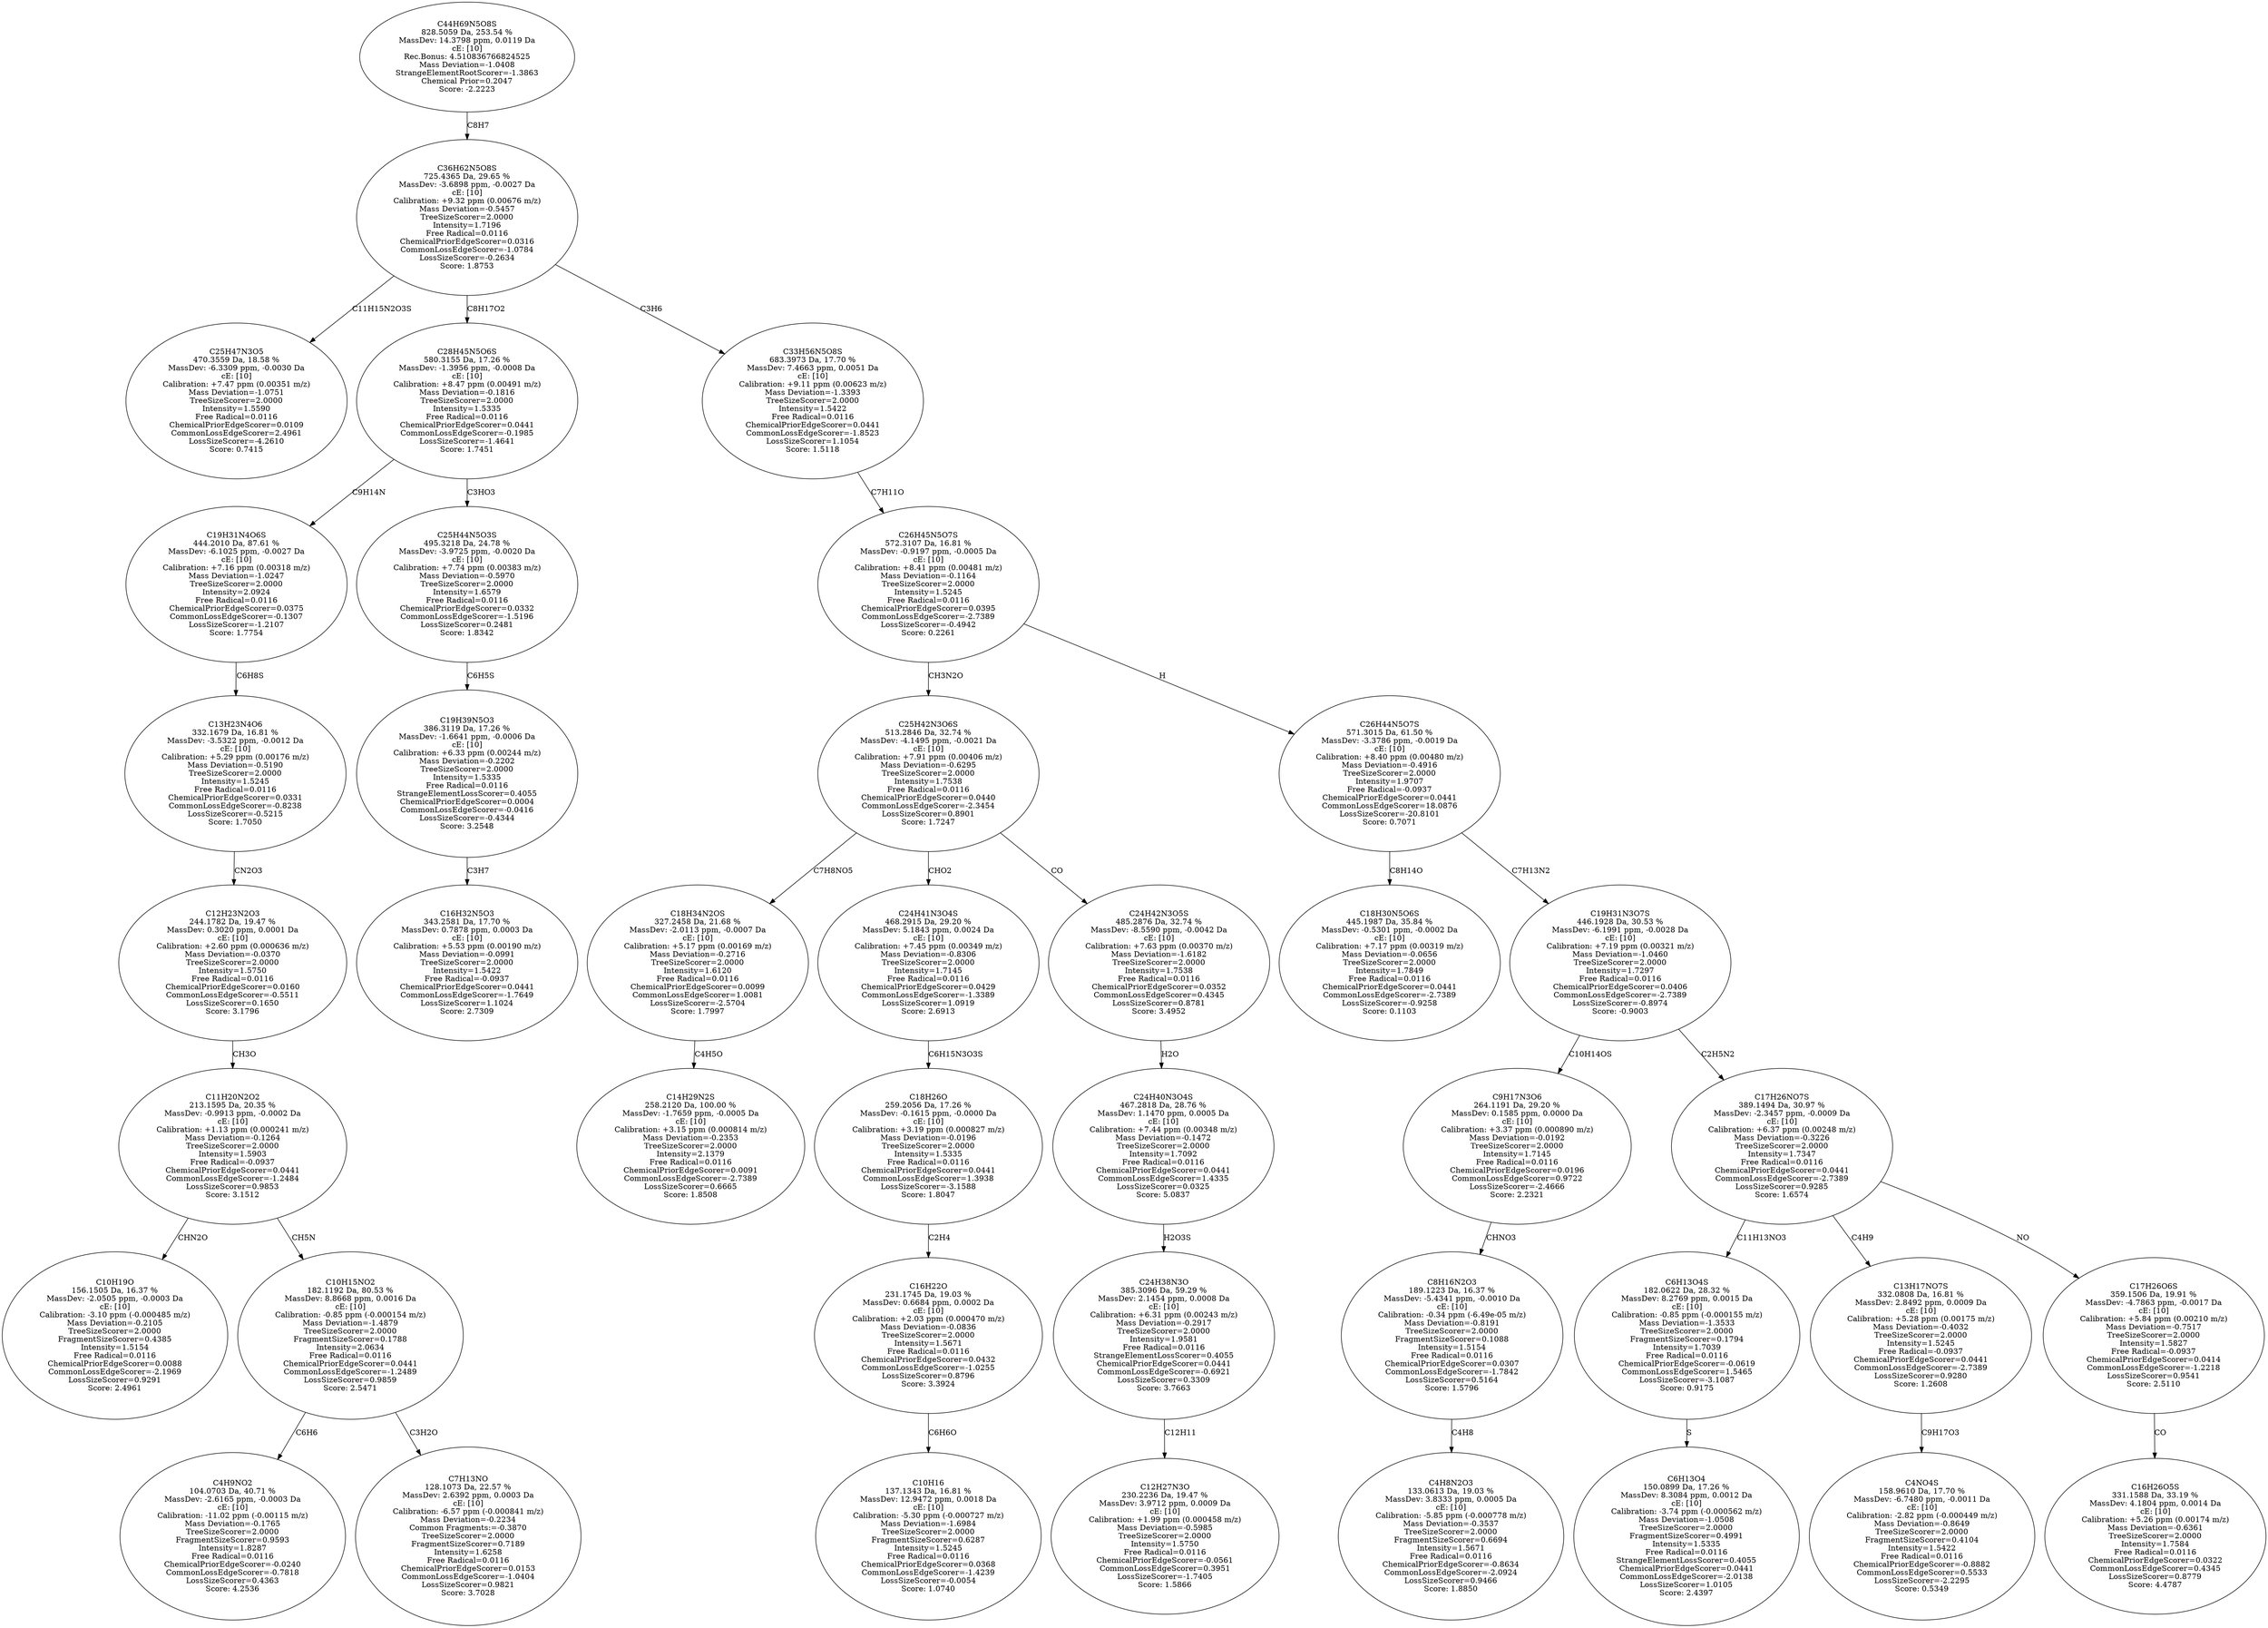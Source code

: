 strict digraph {
v1 [label="C25H47N3O5\n470.3559 Da, 18.58 %\nMassDev: -6.3309 ppm, -0.0030 Da\ncE: [10]\nCalibration: +7.47 ppm (0.00351 m/z)\nMass Deviation=-1.0751\nTreeSizeScorer=2.0000\nIntensity=1.5590\nFree Radical=0.0116\nChemicalPriorEdgeScorer=0.0109\nCommonLossEdgeScorer=2.4961\nLossSizeScorer=-4.2610\nScore: 0.7415"];
v2 [label="C10H19O\n156.1505 Da, 16.37 %\nMassDev: -2.0505 ppm, -0.0003 Da\ncE: [10]\nCalibration: -3.10 ppm (-0.000485 m/z)\nMass Deviation=-0.2105\nTreeSizeScorer=2.0000\nFragmentSizeScorer=0.4385\nIntensity=1.5154\nFree Radical=0.0116\nChemicalPriorEdgeScorer=0.0088\nCommonLossEdgeScorer=-2.1969\nLossSizeScorer=0.9291\nScore: 2.4961"];
v3 [label="C4H9NO2\n104.0703 Da, 40.71 %\nMassDev: -2.6165 ppm, -0.0003 Da\ncE: [10]\nCalibration: -11.02 ppm (-0.00115 m/z)\nMass Deviation=-0.1765\nTreeSizeScorer=2.0000\nFragmentSizeScorer=0.9593\nIntensity=1.8287\nFree Radical=0.0116\nChemicalPriorEdgeScorer=-0.0240\nCommonLossEdgeScorer=-0.7818\nLossSizeScorer=0.4363\nScore: 4.2536"];
v4 [label="C7H13NO\n128.1073 Da, 22.57 %\nMassDev: 2.6392 ppm, 0.0003 Da\ncE: [10]\nCalibration: -6.57 ppm (-0.000841 m/z)\nMass Deviation=-0.2234\nCommon Fragments:=-0.3870\nTreeSizeScorer=2.0000\nFragmentSizeScorer=0.7189\nIntensity=1.6258\nFree Radical=0.0116\nChemicalPriorEdgeScorer=0.0153\nCommonLossEdgeScorer=-1.0404\nLossSizeScorer=0.9821\nScore: 3.7028"];
v5 [label="C10H15NO2\n182.1192 Da, 80.53 %\nMassDev: 8.8668 ppm, 0.0016 Da\ncE: [10]\nCalibration: -0.85 ppm (-0.000154 m/z)\nMass Deviation=-1.4879\nTreeSizeScorer=2.0000\nFragmentSizeScorer=0.1788\nIntensity=2.0634\nFree Radical=0.0116\nChemicalPriorEdgeScorer=0.0441\nCommonLossEdgeScorer=-1.2489\nLossSizeScorer=0.9859\nScore: 2.5471"];
v6 [label="C11H20N2O2\n213.1595 Da, 20.35 %\nMassDev: -0.9913 ppm, -0.0002 Da\ncE: [10]\nCalibration: +1.13 ppm (0.000241 m/z)\nMass Deviation=-0.1264\nTreeSizeScorer=2.0000\nIntensity=1.5903\nFree Radical=-0.0937\nChemicalPriorEdgeScorer=0.0441\nCommonLossEdgeScorer=-1.2484\nLossSizeScorer=0.9853\nScore: 3.1512"];
v7 [label="C12H23N2O3\n244.1782 Da, 19.47 %\nMassDev: 0.3020 ppm, 0.0001 Da\ncE: [10]\nCalibration: +2.60 ppm (0.000636 m/z)\nMass Deviation=-0.0370\nTreeSizeScorer=2.0000\nIntensity=1.5750\nFree Radical=0.0116\nChemicalPriorEdgeScorer=0.0160\nCommonLossEdgeScorer=-0.5511\nLossSizeScorer=0.1650\nScore: 3.1796"];
v8 [label="C13H23N4O6\n332.1679 Da, 16.81 %\nMassDev: -3.5322 ppm, -0.0012 Da\ncE: [10]\nCalibration: +5.29 ppm (0.00176 m/z)\nMass Deviation=-0.5190\nTreeSizeScorer=2.0000\nIntensity=1.5245\nFree Radical=0.0116\nChemicalPriorEdgeScorer=0.0331\nCommonLossEdgeScorer=-0.8238\nLossSizeScorer=-0.5215\nScore: 1.7050"];
v9 [label="C19H31N4O6S\n444.2010 Da, 87.61 %\nMassDev: -6.1025 ppm, -0.0027 Da\ncE: [10]\nCalibration: +7.16 ppm (0.00318 m/z)\nMass Deviation=-1.0247\nTreeSizeScorer=2.0000\nIntensity=2.0924\nFree Radical=0.0116\nChemicalPriorEdgeScorer=0.0375\nCommonLossEdgeScorer=-0.1307\nLossSizeScorer=-1.2107\nScore: 1.7754"];
v10 [label="C16H32N5O3\n343.2581 Da, 17.70 %\nMassDev: 0.7878 ppm, 0.0003 Da\ncE: [10]\nCalibration: +5.53 ppm (0.00190 m/z)\nMass Deviation=-0.0991\nTreeSizeScorer=2.0000\nIntensity=1.5422\nFree Radical=-0.0937\nChemicalPriorEdgeScorer=0.0441\nCommonLossEdgeScorer=-1.7649\nLossSizeScorer=1.1024\nScore: 2.7309"];
v11 [label="C19H39N5O3\n386.3119 Da, 17.26 %\nMassDev: -1.6641 ppm, -0.0006 Da\ncE: [10]\nCalibration: +6.33 ppm (0.00244 m/z)\nMass Deviation=-0.2202\nTreeSizeScorer=2.0000\nIntensity=1.5335\nFree Radical=0.0116\nStrangeElementLossScorer=0.4055\nChemicalPriorEdgeScorer=0.0004\nCommonLossEdgeScorer=-0.0416\nLossSizeScorer=-0.4344\nScore: 3.2548"];
v12 [label="C25H44N5O3S\n495.3218 Da, 24.78 %\nMassDev: -3.9725 ppm, -0.0020 Da\ncE: [10]\nCalibration: +7.74 ppm (0.00383 m/z)\nMass Deviation=-0.5970\nTreeSizeScorer=2.0000\nIntensity=1.6579\nFree Radical=0.0116\nChemicalPriorEdgeScorer=0.0332\nCommonLossEdgeScorer=-1.5196\nLossSizeScorer=0.2481\nScore: 1.8342"];
v13 [label="C28H45N5O6S\n580.3155 Da, 17.26 %\nMassDev: -1.3956 ppm, -0.0008 Da\ncE: [10]\nCalibration: +8.47 ppm (0.00491 m/z)\nMass Deviation=-0.1816\nTreeSizeScorer=2.0000\nIntensity=1.5335\nFree Radical=0.0116\nChemicalPriorEdgeScorer=0.0441\nCommonLossEdgeScorer=-0.1985\nLossSizeScorer=-1.4641\nScore: 1.7451"];
v14 [label="C14H29N2S\n258.2120 Da, 100.00 %\nMassDev: -1.7659 ppm, -0.0005 Da\ncE: [10]\nCalibration: +3.15 ppm (0.000814 m/z)\nMass Deviation=-0.2353\nTreeSizeScorer=2.0000\nIntensity=2.1379\nFree Radical=0.0116\nChemicalPriorEdgeScorer=0.0091\nCommonLossEdgeScorer=-2.7389\nLossSizeScorer=0.6665\nScore: 1.8508"];
v15 [label="C18H34N2OS\n327.2458 Da, 21.68 %\nMassDev: -2.0113 ppm, -0.0007 Da\ncE: [10]\nCalibration: +5.17 ppm (0.00169 m/z)\nMass Deviation=-0.2716\nTreeSizeScorer=2.0000\nIntensity=1.6120\nFree Radical=0.0116\nChemicalPriorEdgeScorer=0.0099\nCommonLossEdgeScorer=1.0081\nLossSizeScorer=-2.5704\nScore: 1.7997"];
v16 [label="C10H16\n137.1343 Da, 16.81 %\nMassDev: 12.9472 ppm, 0.0018 Da\ncE: [10]\nCalibration: -5.30 ppm (-0.000727 m/z)\nMass Deviation=-1.6984\nTreeSizeScorer=2.0000\nFragmentSizeScorer=0.6287\nIntensity=1.5245\nFree Radical=0.0116\nChemicalPriorEdgeScorer=0.0368\nCommonLossEdgeScorer=-1.4239\nLossSizeScorer=-0.0054\nScore: 1.0740"];
v17 [label="C16H22O\n231.1745 Da, 19.03 %\nMassDev: 0.6684 ppm, 0.0002 Da\ncE: [10]\nCalibration: +2.03 ppm (0.000470 m/z)\nMass Deviation=-0.0836\nTreeSizeScorer=2.0000\nIntensity=1.5671\nFree Radical=0.0116\nChemicalPriorEdgeScorer=0.0432\nCommonLossEdgeScorer=-1.0255\nLossSizeScorer=0.8796\nScore: 3.3924"];
v18 [label="C18H26O\n259.2056 Da, 17.26 %\nMassDev: -0.1615 ppm, -0.0000 Da\ncE: [10]\nCalibration: +3.19 ppm (0.000827 m/z)\nMass Deviation=-0.0196\nTreeSizeScorer=2.0000\nIntensity=1.5335\nFree Radical=0.0116\nChemicalPriorEdgeScorer=0.0441\nCommonLossEdgeScorer=1.3938\nLossSizeScorer=-3.1588\nScore: 1.8047"];
v19 [label="C24H41N3O4S\n468.2915 Da, 29.20 %\nMassDev: 5.1843 ppm, 0.0024 Da\ncE: [10]\nCalibration: +7.45 ppm (0.00349 m/z)\nMass Deviation=-0.8306\nTreeSizeScorer=2.0000\nIntensity=1.7145\nFree Radical=0.0116\nChemicalPriorEdgeScorer=0.0429\nCommonLossEdgeScorer=-1.3389\nLossSizeScorer=1.0919\nScore: 2.6913"];
v20 [label="C12H27N3O\n230.2236 Da, 19.47 %\nMassDev: 3.9712 ppm, 0.0009 Da\ncE: [10]\nCalibration: +1.99 ppm (0.000458 m/z)\nMass Deviation=-0.5985\nTreeSizeScorer=2.0000\nIntensity=1.5750\nFree Radical=0.0116\nChemicalPriorEdgeScorer=-0.0561\nCommonLossEdgeScorer=0.3951\nLossSizeScorer=-1.7405\nScore: 1.5866"];
v21 [label="C24H38N3O\n385.3096 Da, 59.29 %\nMassDev: 2.1454 ppm, 0.0008 Da\ncE: [10]\nCalibration: +6.31 ppm (0.00243 m/z)\nMass Deviation=-0.2917\nTreeSizeScorer=2.0000\nIntensity=1.9581\nFree Radical=0.0116\nStrangeElementLossScorer=0.4055\nChemicalPriorEdgeScorer=0.0441\nCommonLossEdgeScorer=-0.6921\nLossSizeScorer=0.3309\nScore: 3.7663"];
v22 [label="C24H40N3O4S\n467.2818 Da, 28.76 %\nMassDev: 1.1470 ppm, 0.0005 Da\ncE: [10]\nCalibration: +7.44 ppm (0.00348 m/z)\nMass Deviation=-0.1472\nTreeSizeScorer=2.0000\nIntensity=1.7092\nFree Radical=0.0116\nChemicalPriorEdgeScorer=0.0441\nCommonLossEdgeScorer=1.4335\nLossSizeScorer=0.0325\nScore: 5.0837"];
v23 [label="C24H42N3O5S\n485.2876 Da, 32.74 %\nMassDev: -8.5590 ppm, -0.0042 Da\ncE: [10]\nCalibration: +7.63 ppm (0.00370 m/z)\nMass Deviation=-1.6182\nTreeSizeScorer=2.0000\nIntensity=1.7538\nFree Radical=0.0116\nChemicalPriorEdgeScorer=0.0352\nCommonLossEdgeScorer=0.4345\nLossSizeScorer=0.8781\nScore: 3.4952"];
v24 [label="C25H42N3O6S\n513.2846 Da, 32.74 %\nMassDev: -4.1495 ppm, -0.0021 Da\ncE: [10]\nCalibration: +7.91 ppm (0.00406 m/z)\nMass Deviation=-0.6295\nTreeSizeScorer=2.0000\nIntensity=1.7538\nFree Radical=0.0116\nChemicalPriorEdgeScorer=0.0440\nCommonLossEdgeScorer=-2.3454\nLossSizeScorer=0.8901\nScore: 1.7247"];
v25 [label="C18H30N5O6S\n445.1987 Da, 35.84 %\nMassDev: -0.5301 ppm, -0.0002 Da\ncE: [10]\nCalibration: +7.17 ppm (0.00319 m/z)\nMass Deviation=-0.0656\nTreeSizeScorer=2.0000\nIntensity=1.7849\nFree Radical=0.0116\nChemicalPriorEdgeScorer=0.0441\nCommonLossEdgeScorer=-2.7389\nLossSizeScorer=-0.9258\nScore: 0.1103"];
v26 [label="C4H8N2O3\n133.0613 Da, 19.03 %\nMassDev: 3.8333 ppm, 0.0005 Da\ncE: [10]\nCalibration: -5.85 ppm (-0.000778 m/z)\nMass Deviation=-0.3537\nTreeSizeScorer=2.0000\nFragmentSizeScorer=0.6694\nIntensity=1.5671\nFree Radical=0.0116\nChemicalPriorEdgeScorer=-0.8634\nCommonLossEdgeScorer=-2.0924\nLossSizeScorer=0.9466\nScore: 1.8850"];
v27 [label="C8H16N2O3\n189.1223 Da, 16.37 %\nMassDev: -5.4341 ppm, -0.0010 Da\ncE: [10]\nCalibration: -0.34 ppm (-6.49e-05 m/z)\nMass Deviation=-0.8191\nTreeSizeScorer=2.0000\nFragmentSizeScorer=0.1088\nIntensity=1.5154\nFree Radical=0.0116\nChemicalPriorEdgeScorer=0.0307\nCommonLossEdgeScorer=-1.7842\nLossSizeScorer=0.5164\nScore: 1.5796"];
v28 [label="C9H17N3O6\n264.1191 Da, 29.20 %\nMassDev: 0.1585 ppm, 0.0000 Da\ncE: [10]\nCalibration: +3.37 ppm (0.000890 m/z)\nMass Deviation=-0.0192\nTreeSizeScorer=2.0000\nIntensity=1.7145\nFree Radical=0.0116\nChemicalPriorEdgeScorer=0.0196\nCommonLossEdgeScorer=0.9722\nLossSizeScorer=-2.4666\nScore: 2.2321"];
v29 [label="C6H13O4\n150.0899 Da, 17.26 %\nMassDev: 8.3084 ppm, 0.0012 Da\ncE: [10]\nCalibration: -3.74 ppm (-0.000562 m/z)\nMass Deviation=-1.0508\nTreeSizeScorer=2.0000\nFragmentSizeScorer=0.4991\nIntensity=1.5335\nFree Radical=0.0116\nStrangeElementLossScorer=0.4055\nChemicalPriorEdgeScorer=0.0441\nCommonLossEdgeScorer=-2.0138\nLossSizeScorer=1.0105\nScore: 2.4397"];
v30 [label="C6H13O4S\n182.0622 Da, 28.32 %\nMassDev: 8.2769 ppm, 0.0015 Da\ncE: [10]\nCalibration: -0.85 ppm (-0.000155 m/z)\nMass Deviation=-1.3533\nTreeSizeScorer=2.0000\nFragmentSizeScorer=0.1794\nIntensity=1.7039\nFree Radical=0.0116\nChemicalPriorEdgeScorer=-0.0619\nCommonLossEdgeScorer=1.5465\nLossSizeScorer=-3.1087\nScore: 0.9175"];
v31 [label="C4NO4S\n158.9610 Da, 17.70 %\nMassDev: -6.7480 ppm, -0.0011 Da\ncE: [10]\nCalibration: -2.82 ppm (-0.000449 m/z)\nMass Deviation=-0.8649\nTreeSizeScorer=2.0000\nFragmentSizeScorer=0.4104\nIntensity=1.5422\nFree Radical=0.0116\nChemicalPriorEdgeScorer=-0.8882\nCommonLossEdgeScorer=0.5533\nLossSizeScorer=-2.2295\nScore: 0.5349"];
v32 [label="C13H17NO7S\n332.0808 Da, 16.81 %\nMassDev: 2.8492 ppm, 0.0009 Da\ncE: [10]\nCalibration: +5.28 ppm (0.00175 m/z)\nMass Deviation=-0.4032\nTreeSizeScorer=2.0000\nIntensity=1.5245\nFree Radical=-0.0937\nChemicalPriorEdgeScorer=0.0441\nCommonLossEdgeScorer=-2.7389\nLossSizeScorer=0.9280\nScore: 1.2608"];
v33 [label="C16H26O5S\n331.1588 Da, 33.19 %\nMassDev: 4.1804 ppm, 0.0014 Da\ncE: [10]\nCalibration: +5.26 ppm (0.00174 m/z)\nMass Deviation=-0.6361\nTreeSizeScorer=2.0000\nIntensity=1.7584\nFree Radical=0.0116\nChemicalPriorEdgeScorer=0.0322\nCommonLossEdgeScorer=0.4345\nLossSizeScorer=0.8779\nScore: 4.4787"];
v34 [label="C17H26O6S\n359.1506 Da, 19.91 %\nMassDev: -4.7863 ppm, -0.0017 Da\ncE: [10]\nCalibration: +5.84 ppm (0.00210 m/z)\nMass Deviation=-0.7517\nTreeSizeScorer=2.0000\nIntensity=1.5827\nFree Radical=-0.0937\nChemicalPriorEdgeScorer=0.0414\nCommonLossEdgeScorer=-1.2218\nLossSizeScorer=0.9541\nScore: 2.5110"];
v35 [label="C17H26NO7S\n389.1494 Da, 30.97 %\nMassDev: -2.3457 ppm, -0.0009 Da\ncE: [10]\nCalibration: +6.37 ppm (0.00248 m/z)\nMass Deviation=-0.3226\nTreeSizeScorer=2.0000\nIntensity=1.7347\nFree Radical=0.0116\nChemicalPriorEdgeScorer=0.0441\nCommonLossEdgeScorer=-2.7389\nLossSizeScorer=0.9285\nScore: 1.6574"];
v36 [label="C19H31N3O7S\n446.1928 Da, 30.53 %\nMassDev: -6.1991 ppm, -0.0028 Da\ncE: [10]\nCalibration: +7.19 ppm (0.00321 m/z)\nMass Deviation=-1.0460\nTreeSizeScorer=2.0000\nIntensity=1.7297\nFree Radical=0.0116\nChemicalPriorEdgeScorer=0.0406\nCommonLossEdgeScorer=-2.7389\nLossSizeScorer=-0.8974\nScore: -0.9003"];
v37 [label="C26H44N5O7S\n571.3015 Da, 61.50 %\nMassDev: -3.3786 ppm, -0.0019 Da\ncE: [10]\nCalibration: +8.40 ppm (0.00480 m/z)\nMass Deviation=-0.4916\nTreeSizeScorer=2.0000\nIntensity=1.9707\nFree Radical=-0.0937\nChemicalPriorEdgeScorer=0.0441\nCommonLossEdgeScorer=18.0876\nLossSizeScorer=-20.8101\nScore: 0.7071"];
v38 [label="C26H45N5O7S\n572.3107 Da, 16.81 %\nMassDev: -0.9197 ppm, -0.0005 Da\ncE: [10]\nCalibration: +8.41 ppm (0.00481 m/z)\nMass Deviation=-0.1164\nTreeSizeScorer=2.0000\nIntensity=1.5245\nFree Radical=0.0116\nChemicalPriorEdgeScorer=0.0395\nCommonLossEdgeScorer=-2.7389\nLossSizeScorer=-0.4942\nScore: 0.2261"];
v39 [label="C33H56N5O8S\n683.3973 Da, 17.70 %\nMassDev: 7.4663 ppm, 0.0051 Da\ncE: [10]\nCalibration: +9.11 ppm (0.00623 m/z)\nMass Deviation=-1.3393\nTreeSizeScorer=2.0000\nIntensity=1.5422\nFree Radical=0.0116\nChemicalPriorEdgeScorer=0.0441\nCommonLossEdgeScorer=-1.8523\nLossSizeScorer=1.1054\nScore: 1.5118"];
v40 [label="C36H62N5O8S\n725.4365 Da, 29.65 %\nMassDev: -3.6898 ppm, -0.0027 Da\ncE: [10]\nCalibration: +9.32 ppm (0.00676 m/z)\nMass Deviation=-0.5457\nTreeSizeScorer=2.0000\nIntensity=1.7196\nFree Radical=0.0116\nChemicalPriorEdgeScorer=0.0316\nCommonLossEdgeScorer=-1.0784\nLossSizeScorer=-0.2634\nScore: 1.8753"];
v41 [label="C44H69N5O8S\n828.5059 Da, 253.54 %\nMassDev: 14.3798 ppm, 0.0119 Da\ncE: [10]\nRec.Bonus: 4.510836766824525\nMass Deviation=-1.0408\nStrangeElementRootScorer=-1.3863\nChemical Prior=0.2047\nScore: -2.2223"];
v40 -> v1 [label="C11H15N2O3S"];
v6 -> v2 [label="CHN2O"];
v5 -> v3 [label="C6H6"];
v5 -> v4 [label="C3H2O"];
v6 -> v5 [label="CH5N"];
v7 -> v6 [label="CH3O"];
v8 -> v7 [label="CN2O3"];
v9 -> v8 [label="C6H8S"];
v13 -> v9 [label="C9H14N"];
v11 -> v10 [label="C3H7"];
v12 -> v11 [label="C6H5S"];
v13 -> v12 [label="C3HO3"];
v40 -> v13 [label="C8H17O2"];
v15 -> v14 [label="C4H5O"];
v24 -> v15 [label="C7H8NO5"];
v17 -> v16 [label="C6H6O"];
v18 -> v17 [label="C2H4"];
v19 -> v18 [label="C6H15N3O3S"];
v24 -> v19 [label="CHO2"];
v21 -> v20 [label="C12H11"];
v22 -> v21 [label="H2O3S"];
v23 -> v22 [label="H2O"];
v24 -> v23 [label="CO"];
v38 -> v24 [label="CH3N2O"];
v37 -> v25 [label="C8H14O"];
v27 -> v26 [label="C4H8"];
v28 -> v27 [label="CHNO3"];
v36 -> v28 [label="C10H14OS"];
v30 -> v29 [label="S"];
v35 -> v30 [label="C11H13NO3"];
v32 -> v31 [label="C9H17O3"];
v35 -> v32 [label="C4H9"];
v34 -> v33 [label="CO"];
v35 -> v34 [label="NO"];
v36 -> v35 [label="C2H5N2"];
v37 -> v36 [label="C7H13N2"];
v38 -> v37 [label="H"];
v39 -> v38 [label="C7H11O"];
v40 -> v39 [label="C3H6"];
v41 -> v40 [label="C8H7"];
}